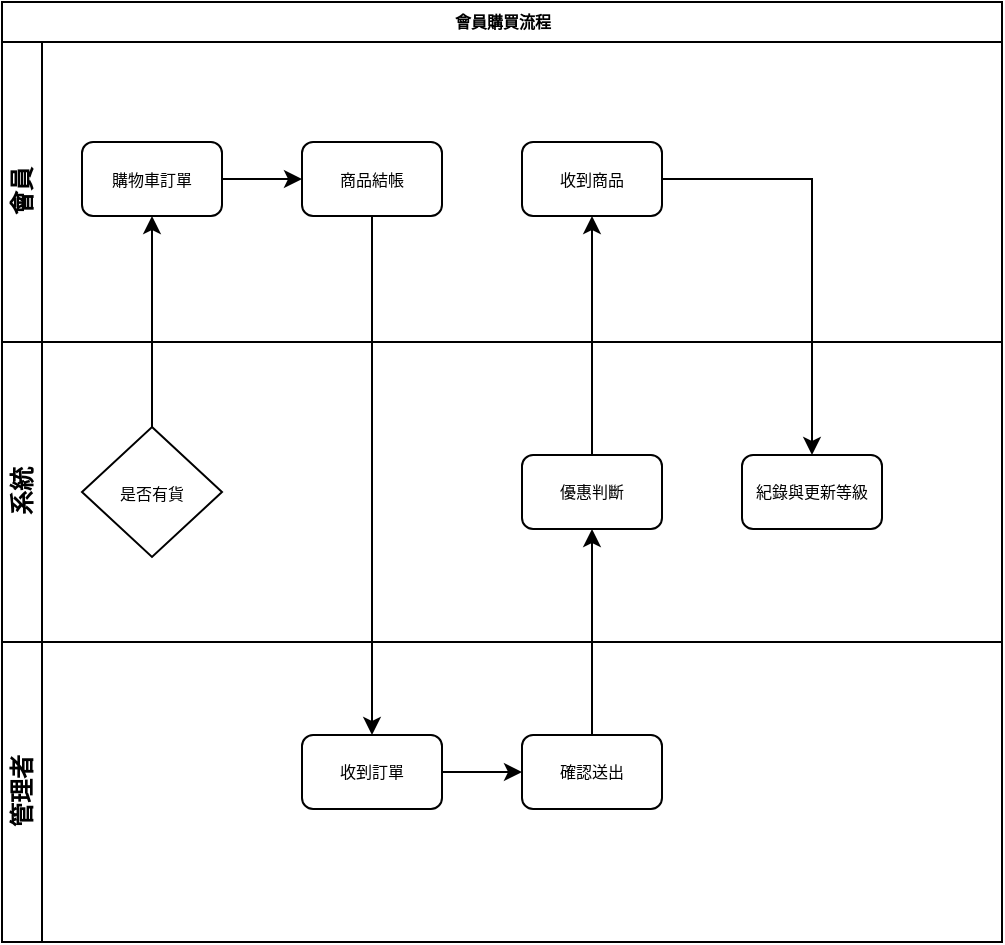 <mxfile version="13.2.2" type="device" pages="4"><diagram name="會員結帳流程" id="c7488fd3-1785-93aa-aadb-54a6760d102a"><mxGraphModel dx="753" dy="341" grid="1" gridSize="10" guides="1" tooltips="1" connect="1" arrows="1" fold="1" page="1" pageScale="1" pageWidth="1100" pageHeight="850" background="#ffffff" math="0" shadow="0"><root><mxCell id="0"/><mxCell id="1" parent="0"/><mxCell id="2b4e8129b02d487f-1" value="會員購買流程" style="swimlane;html=1;childLayout=stackLayout;horizontal=1;startSize=20;horizontalStack=0;rounded=0;shadow=0;labelBackgroundColor=none;strokeWidth=1;fontFamily=Verdana;fontSize=8;align=center;" parent="1" vertex="1"><mxGeometry x="180" y="70" width="500" height="470" as="geometry"/></mxCell><mxCell id="2b4e8129b02d487f-2" value="會員" style="swimlane;html=1;startSize=20;horizontal=0;flipV=0;" parent="2b4e8129b02d487f-1" vertex="1"><mxGeometry y="20" width="500" height="150" as="geometry"/></mxCell><mxCell id="jpWK5YTzO2e2_mU3n1hf-10" style="edgeStyle=orthogonalEdgeStyle;rounded=0;orthogonalLoop=1;jettySize=auto;html=1;exitX=1;exitY=0.5;exitDx=0;exitDy=0;entryX=0;entryY=0.5;entryDx=0;entryDy=0;" parent="2b4e8129b02d487f-2" source="jpWK5YTzO2e2_mU3n1hf-9" target="2b4e8129b02d487f-6" edge="1"><mxGeometry relative="1" as="geometry"/></mxCell><mxCell id="jpWK5YTzO2e2_mU3n1hf-9" value="購物車訂單" style="rounded=1;whiteSpace=wrap;html=1;shadow=0;labelBackgroundColor=none;strokeWidth=1;fontFamily=Verdana;fontSize=8;align=center;" parent="2b4e8129b02d487f-2" vertex="1"><mxGeometry x="40" y="50.0" width="70" height="37" as="geometry"/></mxCell><mxCell id="2b4e8129b02d487f-6" value="商品結帳" style="rounded=1;whiteSpace=wrap;html=1;shadow=0;labelBackgroundColor=none;strokeWidth=1;fontFamily=Verdana;fontSize=8;align=center;" parent="2b4e8129b02d487f-2" vertex="1"><mxGeometry x="150" y="50.0" width="70" height="37" as="geometry"/></mxCell><mxCell id="jpWK5YTzO2e2_mU3n1hf-26" value="收到商品" style="rounded=1;whiteSpace=wrap;html=1;shadow=0;labelBackgroundColor=none;strokeWidth=1;fontFamily=Verdana;fontSize=8;align=center;" parent="2b4e8129b02d487f-2" vertex="1"><mxGeometry x="260" y="50" width="70" height="37" as="geometry"/></mxCell><mxCell id="2b4e8129b02d487f-4" value="系統" style="swimlane;html=1;startSize=20;horizontal=0;" parent="2b4e8129b02d487f-1" vertex="1"><mxGeometry y="170" width="500" height="150" as="geometry"/></mxCell><mxCell id="jpWK5YTzO2e2_mU3n1hf-22" value="優惠判斷" style="rounded=1;whiteSpace=wrap;html=1;shadow=0;labelBackgroundColor=none;strokeWidth=1;fontFamily=Verdana;fontSize=8;align=center;" parent="2b4e8129b02d487f-4" vertex="1"><mxGeometry x="260" y="56.5" width="70" height="37" as="geometry"/></mxCell><mxCell id="jpWK5YTzO2e2_mU3n1hf-35" value="紀錄與更新等級" style="rounded=1;whiteSpace=wrap;html=1;shadow=0;labelBackgroundColor=none;strokeWidth=1;fontFamily=Verdana;fontSize=8;align=center;" parent="2b4e8129b02d487f-4" vertex="1"><mxGeometry x="370" y="56.5" width="70" height="37" as="geometry"/></mxCell><mxCell id="jpWK5YTzO2e2_mU3n1hf-8" value="&lt;font style=&quot;font-size: 8px&quot;&gt;是否有貨&lt;/font&gt;" style="rhombus;whiteSpace=wrap;html=1;" parent="2b4e8129b02d487f-4" vertex="1"><mxGeometry x="40" y="42.5" width="70" height="65" as="geometry"/></mxCell><mxCell id="2b4e8129b02d487f-3" value="管理者" style="swimlane;html=1;startSize=20;horizontal=0;" parent="2b4e8129b02d487f-1" vertex="1"><mxGeometry y="320" width="500" height="150" as="geometry"/></mxCell><mxCell id="jpWK5YTzO2e2_mU3n1hf-24" value="確認送出" style="rounded=1;whiteSpace=wrap;html=1;shadow=0;labelBackgroundColor=none;strokeWidth=1;fontFamily=Verdana;fontSize=8;align=center;" parent="2b4e8129b02d487f-3" vertex="1"><mxGeometry x="260" y="46.5" width="70" height="37" as="geometry"/></mxCell><mxCell id="BYKo2w9pk3CmPW9jbP8w-5" style="edgeStyle=orthogonalEdgeStyle;rounded=0;orthogonalLoop=1;jettySize=auto;html=1;entryX=0;entryY=0.5;entryDx=0;entryDy=0;" edge="1" parent="2b4e8129b02d487f-3" source="jpWK5YTzO2e2_mU3n1hf-5" target="jpWK5YTzO2e2_mU3n1hf-24"><mxGeometry relative="1" as="geometry"/></mxCell><mxCell id="jpWK5YTzO2e2_mU3n1hf-5" value="收到訂單" style="rounded=1;whiteSpace=wrap;html=1;shadow=0;labelBackgroundColor=none;strokeWidth=1;fontFamily=Verdana;fontSize=8;align=center;" parent="2b4e8129b02d487f-3" vertex="1"><mxGeometry x="150" y="46.5" width="70" height="37" as="geometry"/></mxCell><mxCell id="BYKo2w9pk3CmPW9jbP8w-3" style="edgeStyle=orthogonalEdgeStyle;rounded=0;orthogonalLoop=1;jettySize=auto;html=1;entryX=0.5;entryY=1;entryDx=0;entryDy=0;" edge="1" parent="2b4e8129b02d487f-1" source="jpWK5YTzO2e2_mU3n1hf-8" target="jpWK5YTzO2e2_mU3n1hf-9"><mxGeometry relative="1" as="geometry"/></mxCell><mxCell id="BYKo2w9pk3CmPW9jbP8w-4" style="edgeStyle=orthogonalEdgeStyle;rounded=0;orthogonalLoop=1;jettySize=auto;html=1;entryX=0.5;entryY=0;entryDx=0;entryDy=0;" edge="1" parent="2b4e8129b02d487f-1" source="2b4e8129b02d487f-6" target="jpWK5YTzO2e2_mU3n1hf-5"><mxGeometry relative="1" as="geometry"/></mxCell><mxCell id="BYKo2w9pk3CmPW9jbP8w-6" style="edgeStyle=orthogonalEdgeStyle;rounded=0;orthogonalLoop=1;jettySize=auto;html=1;entryX=0.5;entryY=1;entryDx=0;entryDy=0;" edge="1" parent="2b4e8129b02d487f-1" source="jpWK5YTzO2e2_mU3n1hf-24" target="jpWK5YTzO2e2_mU3n1hf-22"><mxGeometry relative="1" as="geometry"/></mxCell><mxCell id="BYKo2w9pk3CmPW9jbP8w-7" style="edgeStyle=orthogonalEdgeStyle;rounded=0;orthogonalLoop=1;jettySize=auto;html=1;entryX=0.5;entryY=1;entryDx=0;entryDy=0;" edge="1" parent="2b4e8129b02d487f-1" source="jpWK5YTzO2e2_mU3n1hf-22" target="jpWK5YTzO2e2_mU3n1hf-26"><mxGeometry relative="1" as="geometry"/></mxCell><mxCell id="BYKo2w9pk3CmPW9jbP8w-8" style="edgeStyle=orthogonalEdgeStyle;rounded=0;orthogonalLoop=1;jettySize=auto;html=1;entryX=0.5;entryY=0;entryDx=0;entryDy=0;" edge="1" parent="2b4e8129b02d487f-1" source="jpWK5YTzO2e2_mU3n1hf-26" target="jpWK5YTzO2e2_mU3n1hf-35"><mxGeometry relative="1" as="geometry"/></mxCell></root></mxGraphModel></diagram><diagram id="4wscxov7wq9aWutFM9M6" name="會員退貨流程"><mxGraphModel dx="624" dy="282" grid="1" gridSize="10" guides="1" tooltips="1" connect="1" arrows="1" fold="1" page="1" pageScale="1" pageWidth="827" pageHeight="1169" math="0" shadow="0"><root><mxCell id="lSyQ90swvebnS5uwn99--0"/><mxCell id="lSyQ90swvebnS5uwn99--1" parent="lSyQ90swvebnS5uwn99--0"/><mxCell id="YZvo5XB918fJHjH_d8wK-0" value="會員退貨流程" style="swimlane;html=1;childLayout=stackLayout;horizontal=1;startSize=20;horizontalStack=0;rounded=0;shadow=0;labelBackgroundColor=none;strokeWidth=1;fontFamily=Verdana;fontSize=8;align=center;" vertex="1" parent="lSyQ90swvebnS5uwn99--1"><mxGeometry x="190" y="50" width="500" height="470" as="geometry"/></mxCell><mxCell id="YZvo5XB918fJHjH_d8wK-1" value="會員" style="swimlane;html=1;startSize=20;horizontal=0;flipV=0;" vertex="1" parent="YZvo5XB918fJHjH_d8wK-0"><mxGeometry y="20" width="500" height="150" as="geometry"/></mxCell><mxCell id="YZvo5XB918fJHjH_d8wK-19" style="edgeStyle=orthogonalEdgeStyle;rounded=0;orthogonalLoop=1;jettySize=auto;html=1;entryX=0;entryY=0.5;entryDx=0;entryDy=0;" edge="1" parent="YZvo5XB918fJHjH_d8wK-1" source="YZvo5XB918fJHjH_d8wK-3" target="YZvo5XB918fJHjH_d8wK-5"><mxGeometry relative="1" as="geometry"/></mxCell><mxCell id="YZvo5XB918fJHjH_d8wK-3" value="商品退貨" style="rounded=1;whiteSpace=wrap;html=1;shadow=0;labelBackgroundColor=none;strokeWidth=1;fontFamily=Verdana;fontSize=8;align=center;" vertex="1" parent="YZvo5XB918fJHjH_d8wK-1"><mxGeometry x="50" y="50.0" width="70" height="37" as="geometry"/></mxCell><mxCell id="YZvo5XB918fJHjH_d8wK-5" value="客訴留言" style="rounded=1;whiteSpace=wrap;html=1;shadow=0;labelBackgroundColor=none;strokeWidth=1;fontFamily=Verdana;fontSize=8;align=center;" vertex="1" parent="YZvo5XB918fJHjH_d8wK-1"><mxGeometry x="160" y="50" width="70" height="37" as="geometry"/></mxCell><mxCell id="gm6ah1ur7zVeL7HhqZuG-10" value="虛擬幣" style="rounded=1;whiteSpace=wrap;html=1;shadow=0;labelBackgroundColor=none;strokeWidth=1;fontFamily=Verdana;fontSize=8;align=center;" vertex="1" parent="YZvo5XB918fJHjH_d8wK-1"><mxGeometry x="380" y="56.5" width="70" height="37" as="geometry"/></mxCell><mxCell id="YZvo5XB918fJHjH_d8wK-6" value="系統" style="swimlane;html=1;startSize=20;horizontal=0;" vertex="1" parent="YZvo5XB918fJHjH_d8wK-0"><mxGeometry y="170" width="500" height="150" as="geometry"/></mxCell><mxCell id="YZvo5XB918fJHjH_d8wK-7" value="退貨管理" style="rounded=1;whiteSpace=wrap;html=1;shadow=0;labelBackgroundColor=none;strokeWidth=1;fontFamily=Verdana;fontSize=8;align=center;" vertex="1" parent="YZvo5XB918fJHjH_d8wK-6"><mxGeometry x="160" y="56.5" width="70" height="37" as="geometry"/></mxCell><mxCell id="gm6ah1ur7zVeL7HhqZuG-9" style="edgeStyle=orthogonalEdgeStyle;rounded=0;orthogonalLoop=1;jettySize=auto;html=1;entryX=0;entryY=0.5;entryDx=0;entryDy=0;" edge="1" parent="YZvo5XB918fJHjH_d8wK-6" source="YZvo5XB918fJHjH_d8wK-8" target="gm6ah1ur7zVeL7HhqZuG-8"><mxGeometry relative="1" as="geometry"/></mxCell><mxCell id="YZvo5XB918fJHjH_d8wK-8" value="紀錄更新會員等級" style="rounded=1;whiteSpace=wrap;html=1;shadow=0;labelBackgroundColor=none;strokeWidth=1;fontFamily=Verdana;fontSize=8;align=center;" vertex="1" parent="YZvo5XB918fJHjH_d8wK-6"><mxGeometry x="270" y="56.5" width="70" height="37" as="geometry"/></mxCell><mxCell id="gm6ah1ur7zVeL7HhqZuG-8" value="退貨虛擬幣計算" style="rounded=1;whiteSpace=wrap;html=1;shadow=0;labelBackgroundColor=none;strokeWidth=1;fontFamily=Verdana;fontSize=8;align=center;" vertex="1" parent="YZvo5XB918fJHjH_d8wK-6"><mxGeometry x="380" y="56.5" width="70" height="37" as="geometry"/></mxCell><mxCell id="YZvo5XB918fJHjH_d8wK-10" value="管理者" style="swimlane;html=1;startSize=20;horizontal=0;" vertex="1" parent="YZvo5XB918fJHjH_d8wK-0"><mxGeometry y="320" width="500" height="150" as="geometry"/></mxCell><mxCell id="gm6ah1ur7zVeL7HhqZuG-0" value="&lt;span style=&quot;font-size: 8px&quot;&gt;是否受理&lt;/span&gt;" style="rhombus;whiteSpace=wrap;html=1;" vertex="1" parent="YZvo5XB918fJHjH_d8wK-10"><mxGeometry x="160" y="46.5" width="70" height="65" as="geometry"/></mxCell><mxCell id="YZvo5XB918fJHjH_d8wK-20" style="edgeStyle=orthogonalEdgeStyle;rounded=0;orthogonalLoop=1;jettySize=auto;html=1;entryX=0.5;entryY=0;entryDx=0;entryDy=0;" edge="1" parent="YZvo5XB918fJHjH_d8wK-0" source="YZvo5XB918fJHjH_d8wK-5" target="YZvo5XB918fJHjH_d8wK-7"><mxGeometry relative="1" as="geometry"/></mxCell><mxCell id="YZvo5XB918fJHjH_d8wK-21" style="edgeStyle=orthogonalEdgeStyle;rounded=0;orthogonalLoop=1;jettySize=auto;html=1;exitX=0.5;exitY=1;exitDx=0;exitDy=0;entryX=0.5;entryY=0;entryDx=0;entryDy=0;" edge="1" parent="YZvo5XB918fJHjH_d8wK-0" source="YZvo5XB918fJHjH_d8wK-7"><mxGeometry relative="1" as="geometry"><mxPoint x="195" y="366.5" as="targetPoint"/></mxGeometry></mxCell><mxCell id="gm6ah1ur7zVeL7HhqZuG-1" style="edgeStyle=orthogonalEdgeStyle;rounded=0;orthogonalLoop=1;jettySize=auto;html=1;" edge="1" parent="YZvo5XB918fJHjH_d8wK-0" source="gm6ah1ur7zVeL7HhqZuG-0" target="YZvo5XB918fJHjH_d8wK-3"><mxGeometry relative="1" as="geometry"/></mxCell><mxCell id="gm6ah1ur7zVeL7HhqZuG-2" value="否" style="edgeLabel;html=1;align=center;verticalAlign=middle;resizable=0;points=[];" vertex="1" connectable="0" parent="gm6ah1ur7zVeL7HhqZuG-1"><mxGeometry x="-0.606" y="2" relative="1" as="geometry"><mxPoint x="32.54" y="-2.03" as="offset"/></mxGeometry></mxCell><mxCell id="gm6ah1ur7zVeL7HhqZuG-4" style="edgeStyle=orthogonalEdgeStyle;rounded=0;orthogonalLoop=1;jettySize=auto;html=1;exitX=1;exitY=0.5;exitDx=0;exitDy=0;" edge="1" parent="YZvo5XB918fJHjH_d8wK-0" source="gm6ah1ur7zVeL7HhqZuG-0" target="YZvo5XB918fJHjH_d8wK-8"><mxGeometry relative="1" as="geometry"/></mxCell><mxCell id="gm6ah1ur7zVeL7HhqZuG-7" value="是" style="edgeLabel;html=1;align=center;verticalAlign=middle;resizable=0;points=[];" vertex="1" connectable="0" parent="gm6ah1ur7zVeL7HhqZuG-4"><mxGeometry x="-0.886" y="-2" relative="1" as="geometry"><mxPoint x="18" y="-2" as="offset"/></mxGeometry></mxCell><mxCell id="gm6ah1ur7zVeL7HhqZuG-11" style="edgeStyle=orthogonalEdgeStyle;rounded=0;orthogonalLoop=1;jettySize=auto;html=1;entryX=0.5;entryY=1;entryDx=0;entryDy=0;" edge="1" parent="YZvo5XB918fJHjH_d8wK-0" source="gm6ah1ur7zVeL7HhqZuG-8" target="gm6ah1ur7zVeL7HhqZuG-10"><mxGeometry relative="1" as="geometry"/></mxCell></root></mxGraphModel></diagram><diagram id="-vm2PDZT9GRq24J9Xy1N" name="優惠設定流程"><mxGraphModel dx="753" dy="341" grid="1" gridSize="10" guides="1" tooltips="1" connect="1" arrows="1" fold="1" page="1" pageScale="1" pageWidth="827" pageHeight="1169" math="0" shadow="0"><root><mxCell id="AUjTKuplgpGbX8rgthR2-0"/><mxCell id="AUjTKuplgpGbX8rgthR2-1" parent="AUjTKuplgpGbX8rgthR2-0"/><mxCell id="bnnVKaxKzShkAsVBZnh_-0" value="優惠設定流程" style="swimlane;html=1;childLayout=stackLayout;horizontal=1;startSize=20;horizontalStack=0;rounded=0;shadow=0;labelBackgroundColor=none;strokeWidth=1;fontFamily=Verdana;fontSize=8;align=center;" parent="AUjTKuplgpGbX8rgthR2-1" vertex="1"><mxGeometry x="130" y="70" width="380" height="320" as="geometry"/></mxCell><mxCell id="bnnVKaxKzShkAsVBZnh_-12" value="管理者" style="swimlane;html=1;startSize=20;horizontal=0;" parent="bnnVKaxKzShkAsVBZnh_-0" vertex="1"><mxGeometry y="20" width="380" height="150" as="geometry"/></mxCell><mxCell id="t8M10_4rdmJhcqhrqaWq-1" value="編輯等級升級設定" style="rounded=1;whiteSpace=wrap;html=1;shadow=0;labelBackgroundColor=none;strokeWidth=1;fontFamily=Verdana;fontSize=8;align=center;" parent="bnnVKaxKzShkAsVBZnh_-12" vertex="1"><mxGeometry x="90" y="46.5" width="70" height="37" as="geometry"/></mxCell><mxCell id="bnnVKaxKzShkAsVBZnh_-14" value="編輯打折與回饋設定" style="rounded=1;whiteSpace=wrap;html=1;shadow=0;labelBackgroundColor=none;strokeWidth=1;fontFamily=Verdana;fontSize=8;align=center;" parent="bnnVKaxKzShkAsVBZnh_-12" vertex="1"><mxGeometry x="240" y="46.5" width="80" height="37" as="geometry"/></mxCell><mxCell id="0-YSjeXVLMqNrJINGFpL-0" style="edgeStyle=orthogonalEdgeStyle;rounded=0;orthogonalLoop=1;jettySize=auto;html=1;exitX=1;exitY=0;exitDx=0;exitDy=0;entryX=1;entryY=1;entryDx=0;entryDy=0;" edge="1" parent="bnnVKaxKzShkAsVBZnh_-0" source="bnnVKaxKzShkAsVBZnh_-16" target="bnnVKaxKzShkAsVBZnh_-12"><mxGeometry relative="1" as="geometry"/></mxCell><mxCell id="bnnVKaxKzShkAsVBZnh_-16" value="系統" style="swimlane;html=1;startSize=20;horizontal=0;" parent="bnnVKaxKzShkAsVBZnh_-0" vertex="1"><mxGeometry y="170" width="380" height="150" as="geometry"/></mxCell><mxCell id="bnnVKaxKzShkAsVBZnh_-19" value="會員升級判斷" style="rounded=1;whiteSpace=wrap;html=1;shadow=0;labelBackgroundColor=none;strokeWidth=1;fontFamily=Verdana;fontSize=8;align=center;" parent="bnnVKaxKzShkAsVBZnh_-16" vertex="1"><mxGeometry x="90" y="56.5" width="70" height="37" as="geometry"/></mxCell><mxCell id="bnnVKaxKzShkAsVBZnh_-23" value="商品優惠計算" style="rounded=1;whiteSpace=wrap;html=1;shadow=0;labelBackgroundColor=none;strokeWidth=1;fontFamily=Verdana;fontSize=8;align=center;" parent="bnnVKaxKzShkAsVBZnh_-16" vertex="1"><mxGeometry x="245" y="56.5" width="70" height="37" as="geometry"/></mxCell><mxCell id="pwT9smm0BTEDFnQfjxas-4" style="edgeStyle=orthogonalEdgeStyle;rounded=0;orthogonalLoop=1;jettySize=auto;html=1;entryX=0.5;entryY=0;entryDx=0;entryDy=0;" edge="1" parent="bnnVKaxKzShkAsVBZnh_-0" source="t8M10_4rdmJhcqhrqaWq-1" target="bnnVKaxKzShkAsVBZnh_-19"><mxGeometry relative="1" as="geometry"/></mxCell><mxCell id="pwT9smm0BTEDFnQfjxas-5" style="edgeStyle=orthogonalEdgeStyle;rounded=0;orthogonalLoop=1;jettySize=auto;html=1;entryX=0.5;entryY=0;entryDx=0;entryDy=0;" edge="1" parent="bnnVKaxKzShkAsVBZnh_-0" source="bnnVKaxKzShkAsVBZnh_-14" target="bnnVKaxKzShkAsVBZnh_-23"><mxGeometry relative="1" as="geometry"/></mxCell><mxCell id="0-YSjeXVLMqNrJINGFpL-2" style="edgeStyle=orthogonalEdgeStyle;rounded=0;orthogonalLoop=1;jettySize=auto;html=1;entryX=0;entryY=0.5;entryDx=0;entryDy=0;" edge="1" parent="bnnVKaxKzShkAsVBZnh_-0" source="bnnVKaxKzShkAsVBZnh_-19" target="bnnVKaxKzShkAsVBZnh_-14"><mxGeometry relative="1" as="geometry"/></mxCell></root></mxGraphModel></diagram><diagram id="Qf_CtKq9WvytBkv1x1SD" name="優惠判斷流程"><mxGraphModel dx="753" dy="341" grid="1" gridSize="10" guides="1" tooltips="1" connect="1" arrows="1" fold="1" page="1" pageScale="1" pageWidth="827" pageHeight="1169" math="0" shadow="0"><root><mxCell id="nUW9s3ClFJgUNKWMi04i-0"/><mxCell id="nUW9s3ClFJgUNKWMi04i-1" parent="nUW9s3ClFJgUNKWMi04i-0"/><mxCell id="dZ2_4o5FfK6RBgog6PCv-0" value="優惠判斷流程" style="swimlane;html=1;childLayout=stackLayout;horizontal=1;startSize=20;horizontalStack=0;rounded=0;shadow=0;labelBackgroundColor=none;strokeWidth=1;fontFamily=Verdana;fontSize=8;align=center;" vertex="1" parent="nUW9s3ClFJgUNKWMi04i-1"><mxGeometry x="170" y="70" width="380" height="470" as="geometry"/></mxCell><mxCell id="dZ2_4o5FfK6RBgog6PCv-1" value="會員" style="swimlane;html=1;startSize=20;horizontal=0;flipV=0;" vertex="1" parent="dZ2_4o5FfK6RBgog6PCv-0"><mxGeometry y="20" width="380" height="150" as="geometry"/></mxCell><mxCell id="dZ2_4o5FfK6RBgog6PCv-3" value="會員等級" style="rounded=1;whiteSpace=wrap;html=1;shadow=0;labelBackgroundColor=none;strokeWidth=1;fontFamily=Verdana;fontSize=8;align=center;" vertex="1" parent="dZ2_4o5FfK6RBgog6PCv-1"><mxGeometry x="40" y="50" width="70" height="40" as="geometry"/></mxCell><mxCell id="dZ2_4o5FfK6RBgog6PCv-4" value="商品打折" style="rounded=1;whiteSpace=wrap;html=1;shadow=0;labelBackgroundColor=none;strokeWidth=1;fontFamily=Verdana;fontSize=8;align=center;" vertex="1" parent="dZ2_4o5FfK6RBgog6PCv-1"><mxGeometry x="150" y="50.0" width="70" height="37" as="geometry"/></mxCell><mxCell id="hExTZXN54SWsjKtKeBGS-3" value="虛擬幣" style="rounded=1;whiteSpace=wrap;html=1;shadow=0;labelBackgroundColor=none;strokeWidth=1;fontFamily=Verdana;fontSize=8;align=center;" vertex="1" parent="dZ2_4o5FfK6RBgog6PCv-1"><mxGeometry x="270" y="50.0" width="70" height="37" as="geometry"/></mxCell><mxCell id="dZ2_4o5FfK6RBgog6PCv-6" value="系統" style="swimlane;html=1;startSize=20;horizontal=0;" vertex="1" parent="dZ2_4o5FfK6RBgog6PCv-0"><mxGeometry y="170" width="380" height="150" as="geometry"/></mxCell><mxCell id="hExTZXN54SWsjKtKeBGS-0" style="edgeStyle=orthogonalEdgeStyle;rounded=0;orthogonalLoop=1;jettySize=auto;html=1;exitX=1;exitY=0.5;exitDx=0;exitDy=0;entryX=0;entryY=0.5;entryDx=0;entryDy=0;" edge="1" parent="dZ2_4o5FfK6RBgog6PCv-6" source="dZ2_4o5FfK6RBgog6PCv-9"><mxGeometry relative="1" as="geometry"><mxPoint x="150" y="75" as="targetPoint"/></mxGeometry></mxCell><mxCell id="dZ2_4o5FfK6RBgog6PCv-9" value="&lt;span style=&quot;font-size: 8px&quot;&gt;等級判斷&lt;/span&gt;" style="rhombus;whiteSpace=wrap;html=1;" vertex="1" parent="dZ2_4o5FfK6RBgog6PCv-6"><mxGeometry x="40" y="42.5" width="70" height="65" as="geometry"/></mxCell><mxCell id="hExTZXN54SWsjKtKeBGS-1" value="&lt;span style=&quot;font-size: 8px&quot;&gt;打折/滿額回饋&lt;/span&gt;" style="rhombus;whiteSpace=wrap;html=1;" vertex="1" parent="dZ2_4o5FfK6RBgog6PCv-6"><mxGeometry x="150" y="42.5" width="70" height="65" as="geometry"/></mxCell><mxCell id="dZ2_4o5FfK6RBgog6PCv-10" value="管理者" style="swimlane;html=1;startSize=20;horizontal=0;" vertex="1" parent="dZ2_4o5FfK6RBgog6PCv-0"><mxGeometry y="320" width="380" height="150" as="geometry"/></mxCell><mxCell id="dZ2_4o5FfK6RBgog6PCv-13" value="優惠設定" style="rounded=1;whiteSpace=wrap;html=1;shadow=0;labelBackgroundColor=none;strokeWidth=1;fontFamily=Verdana;fontSize=8;align=center;" vertex="1" parent="dZ2_4o5FfK6RBgog6PCv-10"><mxGeometry x="40" y="50" width="70" height="33.5" as="geometry"/></mxCell><mxCell id="ne1M0GFYa95JoTqwtvQO-0" style="edgeStyle=orthogonalEdgeStyle;rounded=0;orthogonalLoop=1;jettySize=auto;html=1;exitX=0.5;exitY=1;exitDx=0;exitDy=0;entryX=0.5;entryY=0;entryDx=0;entryDy=0;" edge="1" parent="dZ2_4o5FfK6RBgog6PCv-0" source="dZ2_4o5FfK6RBgog6PCv-3" target="dZ2_4o5FfK6RBgog6PCv-9"><mxGeometry relative="1" as="geometry"/></mxCell><mxCell id="ne1M0GFYa95JoTqwtvQO-3" style="edgeStyle=orthogonalEdgeStyle;rounded=0;orthogonalLoop=1;jettySize=auto;html=1;entryX=0.5;entryY=1;entryDx=0;entryDy=0;" edge="1" parent="dZ2_4o5FfK6RBgog6PCv-0" source="dZ2_4o5FfK6RBgog6PCv-13" target="dZ2_4o5FfK6RBgog6PCv-9"><mxGeometry relative="1" as="geometry"/></mxCell><mxCell id="hExTZXN54SWsjKtKeBGS-2" style="edgeStyle=orthogonalEdgeStyle;rounded=0;orthogonalLoop=1;jettySize=auto;html=1;entryX=0.5;entryY=1;entryDx=0;entryDy=0;" edge="1" parent="dZ2_4o5FfK6RBgog6PCv-0" source="hExTZXN54SWsjKtKeBGS-1" target="dZ2_4o5FfK6RBgog6PCv-4"><mxGeometry relative="1" as="geometry"/></mxCell><mxCell id="hExTZXN54SWsjKtKeBGS-6" value="打折" style="edgeLabel;html=1;align=center;verticalAlign=middle;resizable=0;points=[];" vertex="1" connectable="0" parent="hExTZXN54SWsjKtKeBGS-2"><mxGeometry x="-0.175" y="-1" relative="1" as="geometry"><mxPoint as="offset"/></mxGeometry></mxCell><mxCell id="hExTZXN54SWsjKtKeBGS-4" style="edgeStyle=orthogonalEdgeStyle;rounded=0;orthogonalLoop=1;jettySize=auto;html=1;exitX=1;exitY=0.5;exitDx=0;exitDy=0;entryX=0.5;entryY=1;entryDx=0;entryDy=0;" edge="1" parent="dZ2_4o5FfK6RBgog6PCv-0" source="hExTZXN54SWsjKtKeBGS-1" target="hExTZXN54SWsjKtKeBGS-3"><mxGeometry relative="1" as="geometry"/></mxCell><mxCell id="hExTZXN54SWsjKtKeBGS-7" value="滿額回饋" style="edgeLabel;html=1;align=center;verticalAlign=middle;resizable=0;points=[];" vertex="1" connectable="0" parent="hExTZXN54SWsjKtKeBGS-4"><mxGeometry x="-0.702" y="1" relative="1" as="geometry"><mxPoint as="offset"/></mxGeometry></mxCell></root></mxGraphModel></diagram></mxfile>